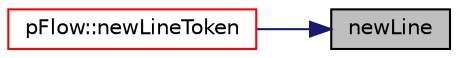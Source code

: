 digraph "newLine"
{
 // LATEX_PDF_SIZE
  edge [fontname="Helvetica",fontsize="10",labelfontname="Helvetica",labelfontsize="10"];
  node [fontname="Helvetica",fontsize="10",shape=record];
  rankdir="RL";
  Node1 [label="newLine",height=0.2,width=0.4,color="black", fillcolor="grey75", style="filled", fontcolor="black",tooltip=" "];
  Node1 -> Node2 [dir="back",color="midnightblue",fontsize="10",style="solid",fontname="Helvetica"];
  Node2 [label="pFlow::newLineToken",height=0.2,width=0.4,color="red", fillcolor="white", style="filled",URL="$namespacepFlow.html#a558c24f9fe66dd9aa1e63ac6e3d0b746",tooltip=" "];
}
